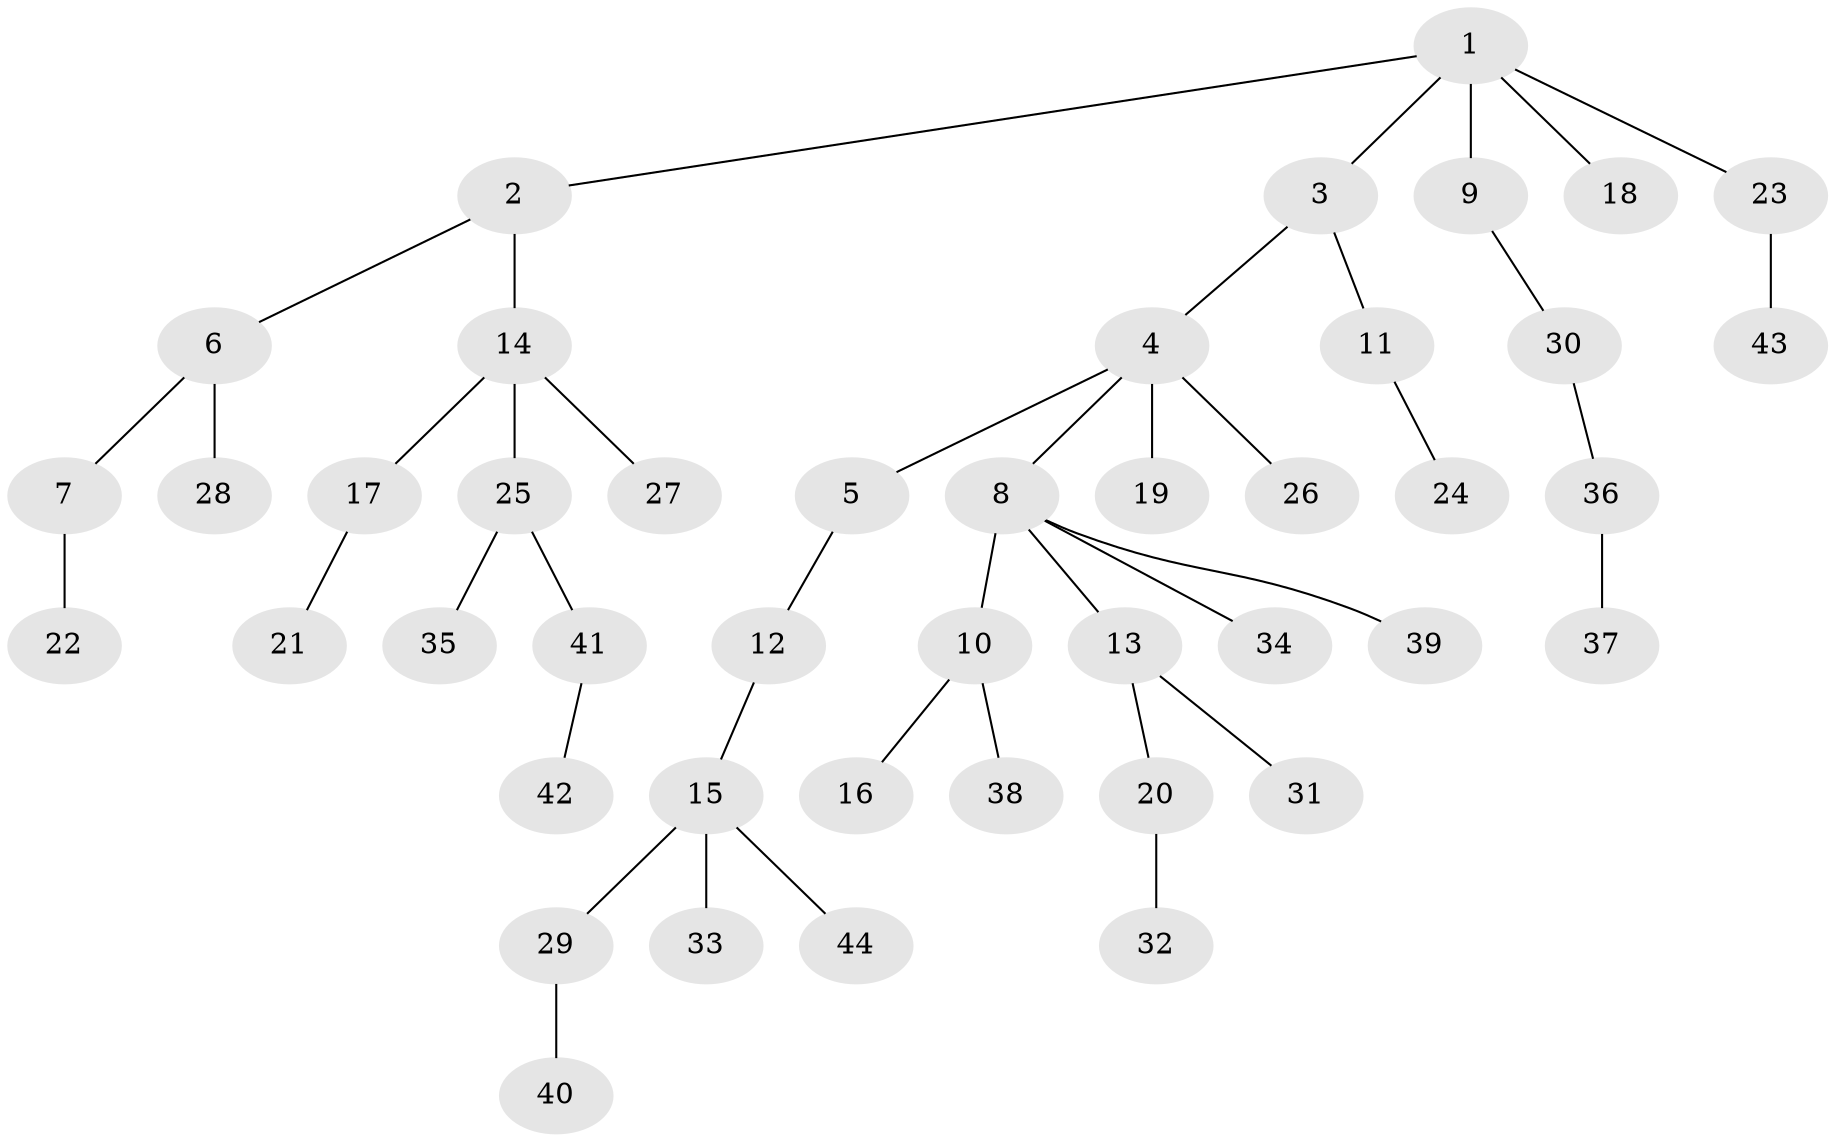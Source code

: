 // original degree distribution, {6: 0.022988505747126436, 4: 0.04597701149425287, 5: 0.022988505747126436, 3: 0.11494252873563218, 2: 0.3333333333333333, 7: 0.011494252873563218, 1: 0.4482758620689655}
// Generated by graph-tools (version 1.1) at 2025/36/03/09/25 02:36:39]
// undirected, 44 vertices, 43 edges
graph export_dot {
graph [start="1"]
  node [color=gray90,style=filled];
  1;
  2;
  3;
  4;
  5;
  6;
  7;
  8;
  9;
  10;
  11;
  12;
  13;
  14;
  15;
  16;
  17;
  18;
  19;
  20;
  21;
  22;
  23;
  24;
  25;
  26;
  27;
  28;
  29;
  30;
  31;
  32;
  33;
  34;
  35;
  36;
  37;
  38;
  39;
  40;
  41;
  42;
  43;
  44;
  1 -- 2 [weight=1.0];
  1 -- 3 [weight=1.0];
  1 -- 9 [weight=1.0];
  1 -- 18 [weight=1.0];
  1 -- 23 [weight=1.0];
  2 -- 6 [weight=1.0];
  2 -- 14 [weight=1.0];
  3 -- 4 [weight=1.0];
  3 -- 11 [weight=1.0];
  4 -- 5 [weight=1.0];
  4 -- 8 [weight=1.0];
  4 -- 19 [weight=1.0];
  4 -- 26 [weight=1.0];
  5 -- 12 [weight=1.0];
  6 -- 7 [weight=1.0];
  6 -- 28 [weight=1.0];
  7 -- 22 [weight=2.0];
  8 -- 10 [weight=1.0];
  8 -- 13 [weight=1.0];
  8 -- 34 [weight=1.0];
  8 -- 39 [weight=1.0];
  9 -- 30 [weight=1.0];
  10 -- 16 [weight=1.0];
  10 -- 38 [weight=1.0];
  11 -- 24 [weight=1.0];
  12 -- 15 [weight=1.0];
  13 -- 20 [weight=1.0];
  13 -- 31 [weight=1.0];
  14 -- 17 [weight=1.0];
  14 -- 25 [weight=1.0];
  14 -- 27 [weight=1.0];
  15 -- 29 [weight=1.0];
  15 -- 33 [weight=1.0];
  15 -- 44 [weight=1.0];
  17 -- 21 [weight=1.0];
  20 -- 32 [weight=1.0];
  23 -- 43 [weight=1.0];
  25 -- 35 [weight=1.0];
  25 -- 41 [weight=1.0];
  29 -- 40 [weight=1.0];
  30 -- 36 [weight=1.0];
  36 -- 37 [weight=1.0];
  41 -- 42 [weight=1.0];
}
